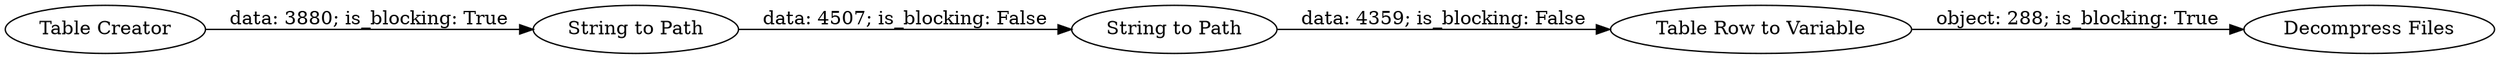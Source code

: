 digraph {
	"-3983473743512202810_24" [label="String to Path"]
	"-3983473743512202810_23" [label="String to Path"]
	"-3983473743512202810_21" [label="Table Creator"]
	"-3983473743512202810_20" [label="Decompress Files"]
	"-3983473743512202810_22" [label="Table Row to Variable"]
	"-3983473743512202810_23" -> "-3983473743512202810_24" [label="data: 4507; is_blocking: False"]
	"-3983473743512202810_21" -> "-3983473743512202810_23" [label="data: 3880; is_blocking: True"]
	"-3983473743512202810_22" -> "-3983473743512202810_20" [label="object: 288; is_blocking: True"]
	"-3983473743512202810_24" -> "-3983473743512202810_22" [label="data: 4359; is_blocking: False"]
	rankdir=LR
}
